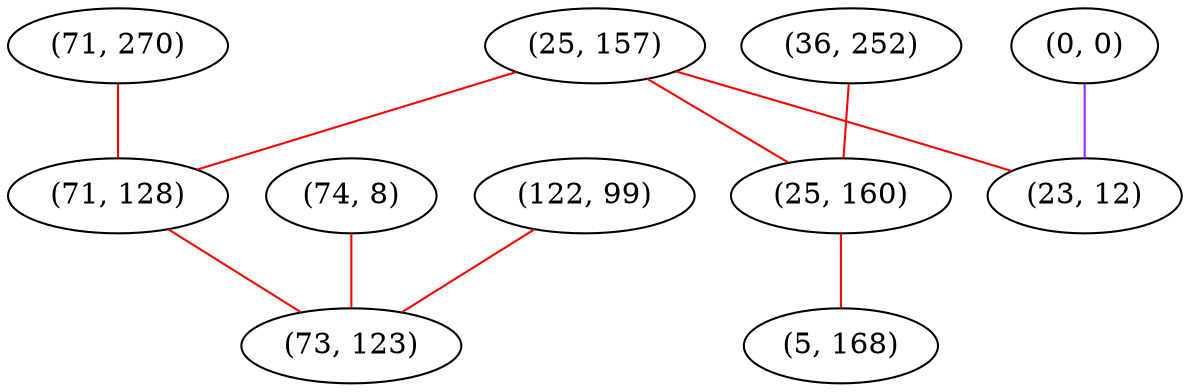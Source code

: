 graph "" {
"(25, 157)";
"(71, 270)";
"(36, 252)";
"(71, 128)";
"(74, 8)";
"(122, 99)";
"(0, 0)";
"(25, 160)";
"(73, 123)";
"(23, 12)";
"(5, 168)";
"(25, 157)" -- "(23, 12)"  [color=red, key=0, weight=1];
"(25, 157)" -- "(25, 160)"  [color=red, key=0, weight=1];
"(25, 157)" -- "(71, 128)"  [color=red, key=0, weight=1];
"(71, 270)" -- "(71, 128)"  [color=red, key=0, weight=1];
"(36, 252)" -- "(25, 160)"  [color=red, key=0, weight=1];
"(71, 128)" -- "(73, 123)"  [color=red, key=0, weight=1];
"(74, 8)" -- "(73, 123)"  [color=red, key=0, weight=1];
"(122, 99)" -- "(73, 123)"  [color=red, key=0, weight=1];
"(0, 0)" -- "(23, 12)"  [color=purple, key=0, weight=4];
"(25, 160)" -- "(5, 168)"  [color=red, key=0, weight=1];
}
